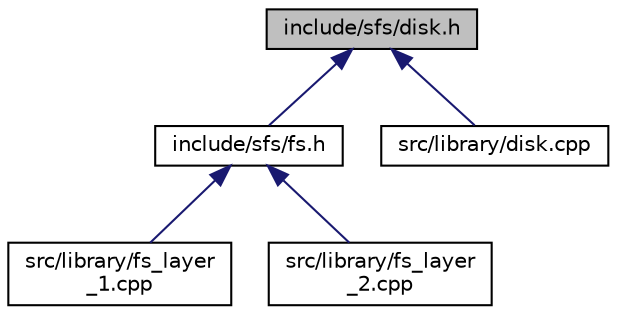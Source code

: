 digraph "include/sfs/disk.h"
{
 // LATEX_PDF_SIZE
  edge [fontname="Helvetica",fontsize="10",labelfontname="Helvetica",labelfontsize="10"];
  node [fontname="Helvetica",fontsize="10",shape=record];
  Node1 [label="include/sfs/disk.h",height=0.2,width=0.4,color="black", fillcolor="grey75", style="filled", fontcolor="black",tooltip="Contains the implementation of disk layer to support File System."];
  Node1 -> Node2 [dir="back",color="midnightblue",fontsize="10",style="solid",fontname="Helvetica"];
  Node2 [label="include/sfs/fs.h",height=0.2,width=0.4,color="black", fillcolor="white", style="filled",URL="$fs_8h_source.html",tooltip=" "];
  Node2 -> Node3 [dir="back",color="midnightblue",fontsize="10",style="solid",fontname="Helvetica"];
  Node3 [label="src/library/fs_layer\l_1.cpp",height=0.2,width=0.4,color="black", fillcolor="white", style="filled",URL="$fs__layer__1_8cpp.html",tooltip="Implementation of fs.h layer_1 functions."];
  Node2 -> Node4 [dir="back",color="midnightblue",fontsize="10",style="solid",fontname="Helvetica"];
  Node4 [label="src/library/fs_layer\l_2.cpp",height=0.2,width=0.4,color="black", fillcolor="white", style="filled",URL="$fs__layer__2_8cpp.html",tooltip="Implementation of fs.h layer_2 functions."];
  Node1 -> Node5 [dir="back",color="midnightblue",fontsize="10",style="solid",fontname="Helvetica"];
  Node5 [label="src/library/disk.cpp",height=0.2,width=0.4,color="black", fillcolor="white", style="filled",URL="$disk_8cpp.html",tooltip="Implementation of disk.h functions."];
}
